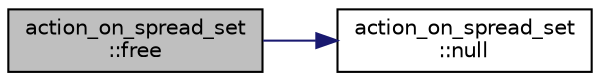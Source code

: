 digraph "action_on_spread_set::free"
{
  edge [fontname="Helvetica",fontsize="10",labelfontname="Helvetica",labelfontsize="10"];
  node [fontname="Helvetica",fontsize="10",shape=record];
  rankdir="LR";
  Node509 [label="action_on_spread_set\l::free",height=0.2,width=0.4,color="black", fillcolor="grey75", style="filled", fontcolor="black"];
  Node509 -> Node510 [color="midnightblue",fontsize="10",style="solid",fontname="Helvetica"];
  Node510 [label="action_on_spread_set\l::null",height=0.2,width=0.4,color="black", fillcolor="white", style="filled",URL="$d2/d7a/classaction__on__spread__set.html#ae098ae70505b0044df033e8431898602"];
}

